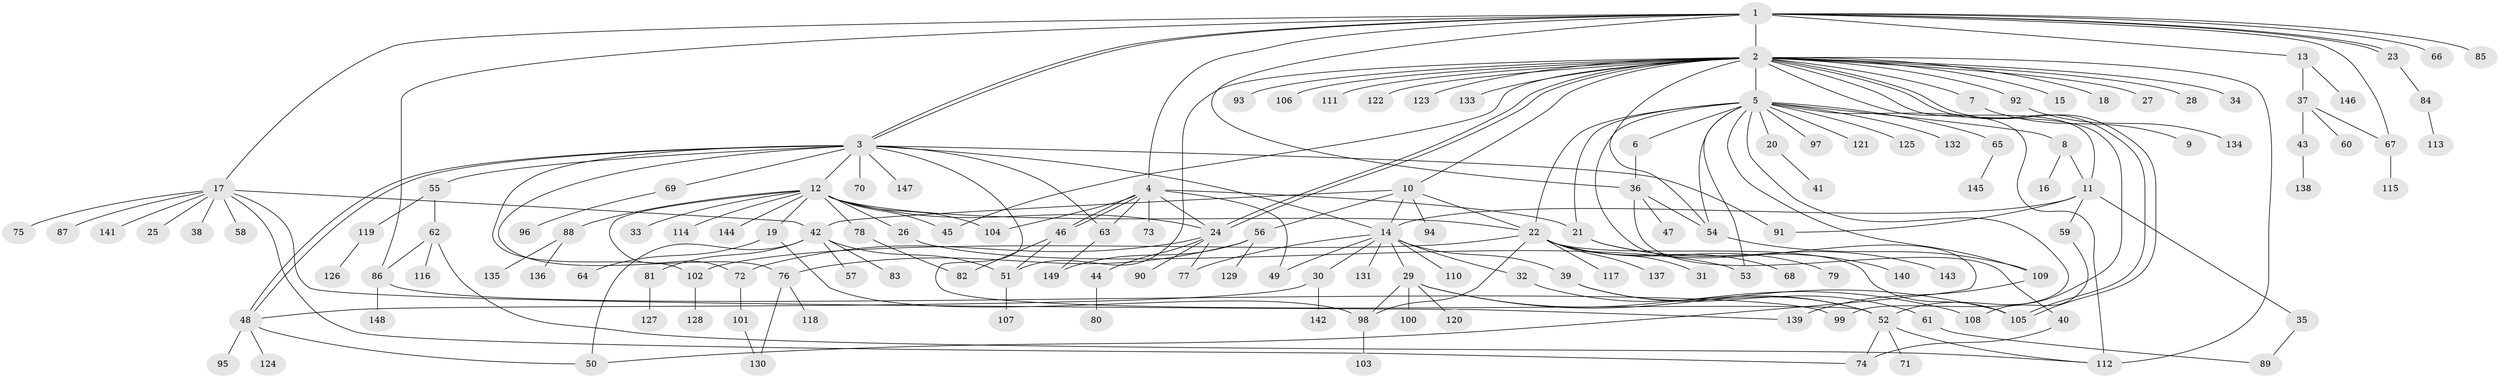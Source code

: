 // coarse degree distribution, {10: 0.0380952380952381, 1: 0.42857142857142855, 23: 0.009523809523809525, 2: 0.22857142857142856, 12: 0.01904761904761905, 4: 0.047619047619047616, 6: 0.0380952380952381, 3: 0.1523809523809524, 7: 0.009523809523809525, 5: 0.01904761904761905, 15: 0.009523809523809525}
// Generated by graph-tools (version 1.1) at 2025/36/03/04/25 23:36:49]
// undirected, 149 vertices, 203 edges
graph export_dot {
  node [color=gray90,style=filled];
  1;
  2;
  3;
  4;
  5;
  6;
  7;
  8;
  9;
  10;
  11;
  12;
  13;
  14;
  15;
  16;
  17;
  18;
  19;
  20;
  21;
  22;
  23;
  24;
  25;
  26;
  27;
  28;
  29;
  30;
  31;
  32;
  33;
  34;
  35;
  36;
  37;
  38;
  39;
  40;
  41;
  42;
  43;
  44;
  45;
  46;
  47;
  48;
  49;
  50;
  51;
  52;
  53;
  54;
  55;
  56;
  57;
  58;
  59;
  60;
  61;
  62;
  63;
  64;
  65;
  66;
  67;
  68;
  69;
  70;
  71;
  72;
  73;
  74;
  75;
  76;
  77;
  78;
  79;
  80;
  81;
  82;
  83;
  84;
  85;
  86;
  87;
  88;
  89;
  90;
  91;
  92;
  93;
  94;
  95;
  96;
  97;
  98;
  99;
  100;
  101;
  102;
  103;
  104;
  105;
  106;
  107;
  108;
  109;
  110;
  111;
  112;
  113;
  114;
  115;
  116;
  117;
  118;
  119;
  120;
  121;
  122;
  123;
  124;
  125;
  126;
  127;
  128;
  129;
  130;
  131;
  132;
  133;
  134;
  135;
  136;
  137;
  138;
  139;
  140;
  141;
  142;
  143;
  144;
  145;
  146;
  147;
  148;
  149;
  1 -- 2;
  1 -- 3;
  1 -- 3;
  1 -- 4;
  1 -- 13;
  1 -- 17;
  1 -- 23;
  1 -- 23;
  1 -- 36;
  1 -- 66;
  1 -- 67;
  1 -- 85;
  1 -- 86;
  2 -- 5;
  2 -- 7;
  2 -- 10;
  2 -- 11;
  2 -- 15;
  2 -- 18;
  2 -- 24;
  2 -- 24;
  2 -- 27;
  2 -- 28;
  2 -- 34;
  2 -- 45;
  2 -- 51;
  2 -- 52;
  2 -- 54;
  2 -- 92;
  2 -- 93;
  2 -- 105;
  2 -- 105;
  2 -- 106;
  2 -- 111;
  2 -- 112;
  2 -- 122;
  2 -- 123;
  2 -- 133;
  3 -- 12;
  3 -- 14;
  3 -- 48;
  3 -- 48;
  3 -- 52;
  3 -- 55;
  3 -- 63;
  3 -- 69;
  3 -- 70;
  3 -- 76;
  3 -- 91;
  3 -- 102;
  3 -- 147;
  4 -- 21;
  4 -- 24;
  4 -- 46;
  4 -- 46;
  4 -- 49;
  4 -- 63;
  4 -- 73;
  4 -- 104;
  5 -- 6;
  5 -- 8;
  5 -- 20;
  5 -- 21;
  5 -- 22;
  5 -- 50;
  5 -- 53;
  5 -- 54;
  5 -- 65;
  5 -- 97;
  5 -- 99;
  5 -- 109;
  5 -- 112;
  5 -- 121;
  5 -- 125;
  5 -- 132;
  6 -- 36;
  7 -- 9;
  8 -- 11;
  8 -- 16;
  10 -- 14;
  10 -- 22;
  10 -- 42;
  10 -- 56;
  10 -- 94;
  11 -- 14;
  11 -- 35;
  11 -- 59;
  11 -- 91;
  12 -- 19;
  12 -- 22;
  12 -- 24;
  12 -- 26;
  12 -- 33;
  12 -- 45;
  12 -- 72;
  12 -- 78;
  12 -- 88;
  12 -- 104;
  12 -- 114;
  12 -- 144;
  13 -- 37;
  13 -- 146;
  14 -- 29;
  14 -- 30;
  14 -- 32;
  14 -- 39;
  14 -- 49;
  14 -- 77;
  14 -- 110;
  14 -- 131;
  17 -- 25;
  17 -- 38;
  17 -- 42;
  17 -- 58;
  17 -- 74;
  17 -- 75;
  17 -- 87;
  17 -- 139;
  17 -- 141;
  19 -- 64;
  19 -- 98;
  20 -- 41;
  21 -- 140;
  21 -- 143;
  22 -- 31;
  22 -- 68;
  22 -- 79;
  22 -- 98;
  22 -- 102;
  22 -- 105;
  22 -- 117;
  22 -- 137;
  23 -- 84;
  24 -- 44;
  24 -- 72;
  24 -- 77;
  24 -- 90;
  26 -- 53;
  29 -- 98;
  29 -- 100;
  29 -- 105;
  29 -- 108;
  29 -- 120;
  30 -- 48;
  30 -- 142;
  32 -- 52;
  35 -- 89;
  36 -- 40;
  36 -- 47;
  36 -- 54;
  37 -- 43;
  37 -- 60;
  37 -- 67;
  39 -- 52;
  39 -- 61;
  40 -- 74;
  42 -- 50;
  42 -- 51;
  42 -- 57;
  42 -- 81;
  42 -- 83;
  43 -- 138;
  44 -- 80;
  46 -- 51;
  46 -- 82;
  48 -- 50;
  48 -- 95;
  48 -- 124;
  51 -- 107;
  52 -- 71;
  52 -- 74;
  52 -- 112;
  54 -- 109;
  55 -- 62;
  55 -- 119;
  56 -- 76;
  56 -- 129;
  56 -- 149;
  59 -- 108;
  61 -- 89;
  62 -- 86;
  62 -- 112;
  62 -- 116;
  63 -- 149;
  65 -- 145;
  67 -- 115;
  69 -- 96;
  72 -- 101;
  76 -- 118;
  76 -- 130;
  78 -- 82;
  81 -- 127;
  84 -- 113;
  86 -- 99;
  86 -- 148;
  88 -- 135;
  88 -- 136;
  92 -- 134;
  98 -- 103;
  101 -- 130;
  102 -- 128;
  109 -- 139;
  119 -- 126;
}
